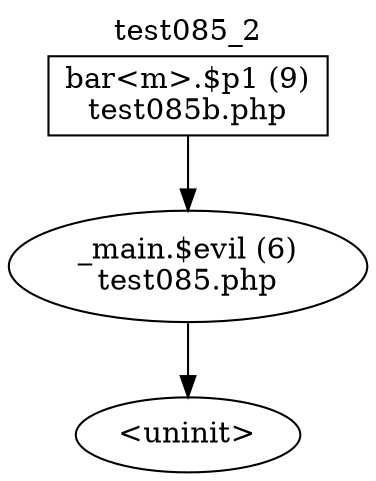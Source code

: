 digraph cfg {
  label="test085_2";
  labelloc=t;
  n1 [shape=box, label="bar<m>.$p1 (9)\ntest085b.php"];
  n2 [shape=ellipse, label="_main.$evil (6)\ntest085.php"];
  n3 [shape=ellipse, label="<uninit>"];
  n1 -> n2;
  n2 -> n3;
}
